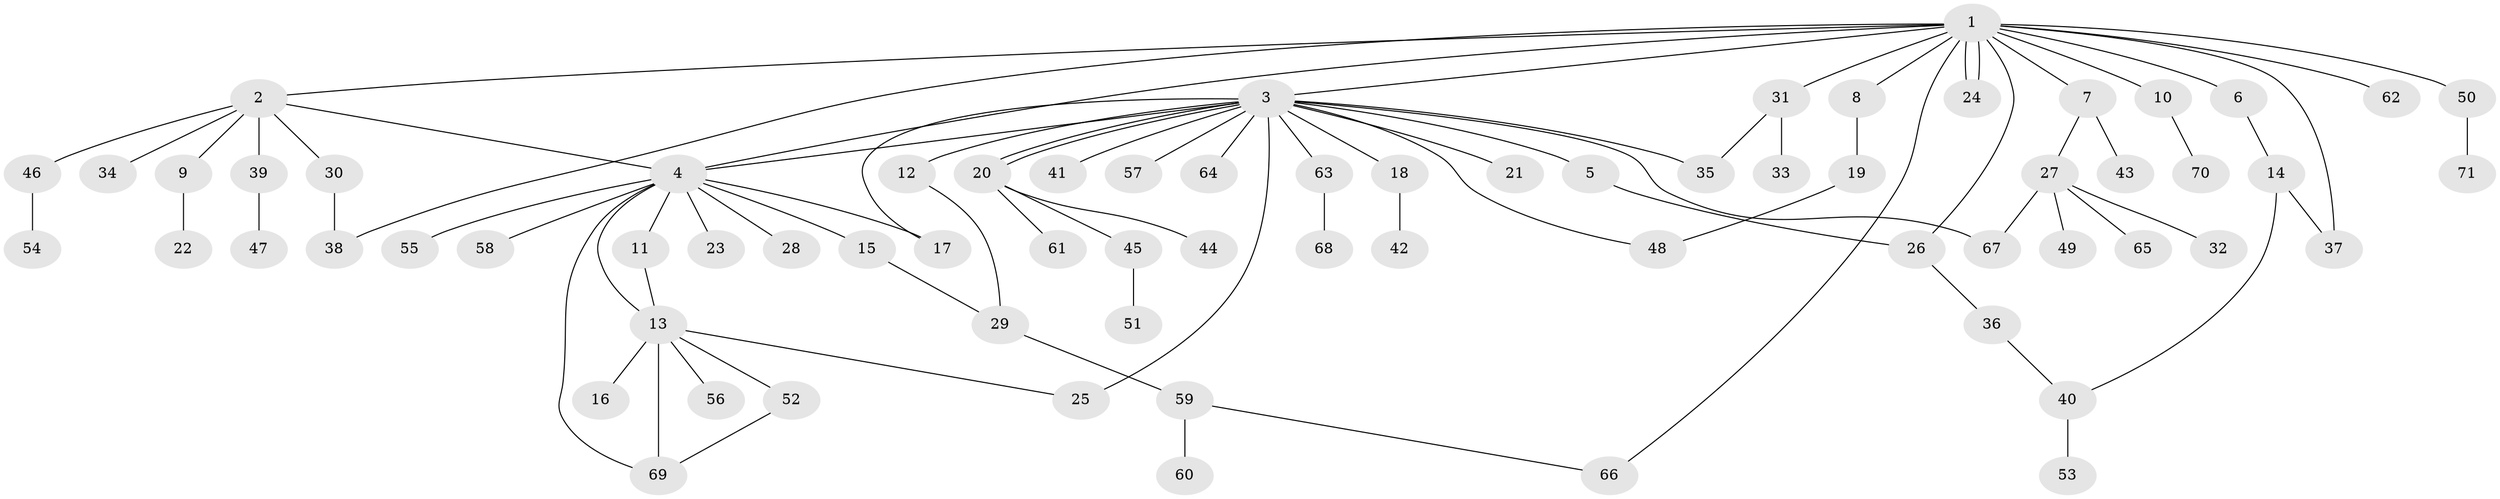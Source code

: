 // Generated by graph-tools (version 1.1) at 2025/47/03/09/25 04:47:20]
// undirected, 71 vertices, 88 edges
graph export_dot {
graph [start="1"]
  node [color=gray90,style=filled];
  1;
  2;
  3;
  4;
  5;
  6;
  7;
  8;
  9;
  10;
  11;
  12;
  13;
  14;
  15;
  16;
  17;
  18;
  19;
  20;
  21;
  22;
  23;
  24;
  25;
  26;
  27;
  28;
  29;
  30;
  31;
  32;
  33;
  34;
  35;
  36;
  37;
  38;
  39;
  40;
  41;
  42;
  43;
  44;
  45;
  46;
  47;
  48;
  49;
  50;
  51;
  52;
  53;
  54;
  55;
  56;
  57;
  58;
  59;
  60;
  61;
  62;
  63;
  64;
  65;
  66;
  67;
  68;
  69;
  70;
  71;
  1 -- 2;
  1 -- 3;
  1 -- 4;
  1 -- 6;
  1 -- 7;
  1 -- 8;
  1 -- 10;
  1 -- 24;
  1 -- 24;
  1 -- 26;
  1 -- 31;
  1 -- 37;
  1 -- 38;
  1 -- 50;
  1 -- 62;
  1 -- 66;
  2 -- 4;
  2 -- 9;
  2 -- 30;
  2 -- 34;
  2 -- 39;
  2 -- 46;
  3 -- 4;
  3 -- 5;
  3 -- 12;
  3 -- 17;
  3 -- 18;
  3 -- 20;
  3 -- 20;
  3 -- 21;
  3 -- 25;
  3 -- 35;
  3 -- 41;
  3 -- 48;
  3 -- 57;
  3 -- 63;
  3 -- 64;
  3 -- 67;
  4 -- 11;
  4 -- 13;
  4 -- 15;
  4 -- 17;
  4 -- 23;
  4 -- 28;
  4 -- 55;
  4 -- 58;
  4 -- 69;
  5 -- 26;
  6 -- 14;
  7 -- 27;
  7 -- 43;
  8 -- 19;
  9 -- 22;
  10 -- 70;
  11 -- 13;
  12 -- 29;
  13 -- 16;
  13 -- 25;
  13 -- 52;
  13 -- 56;
  13 -- 69;
  14 -- 37;
  14 -- 40;
  15 -- 29;
  18 -- 42;
  19 -- 48;
  20 -- 44;
  20 -- 45;
  20 -- 61;
  26 -- 36;
  27 -- 32;
  27 -- 49;
  27 -- 65;
  27 -- 67;
  29 -- 59;
  30 -- 38;
  31 -- 33;
  31 -- 35;
  36 -- 40;
  39 -- 47;
  40 -- 53;
  45 -- 51;
  46 -- 54;
  50 -- 71;
  52 -- 69;
  59 -- 60;
  59 -- 66;
  63 -- 68;
}
